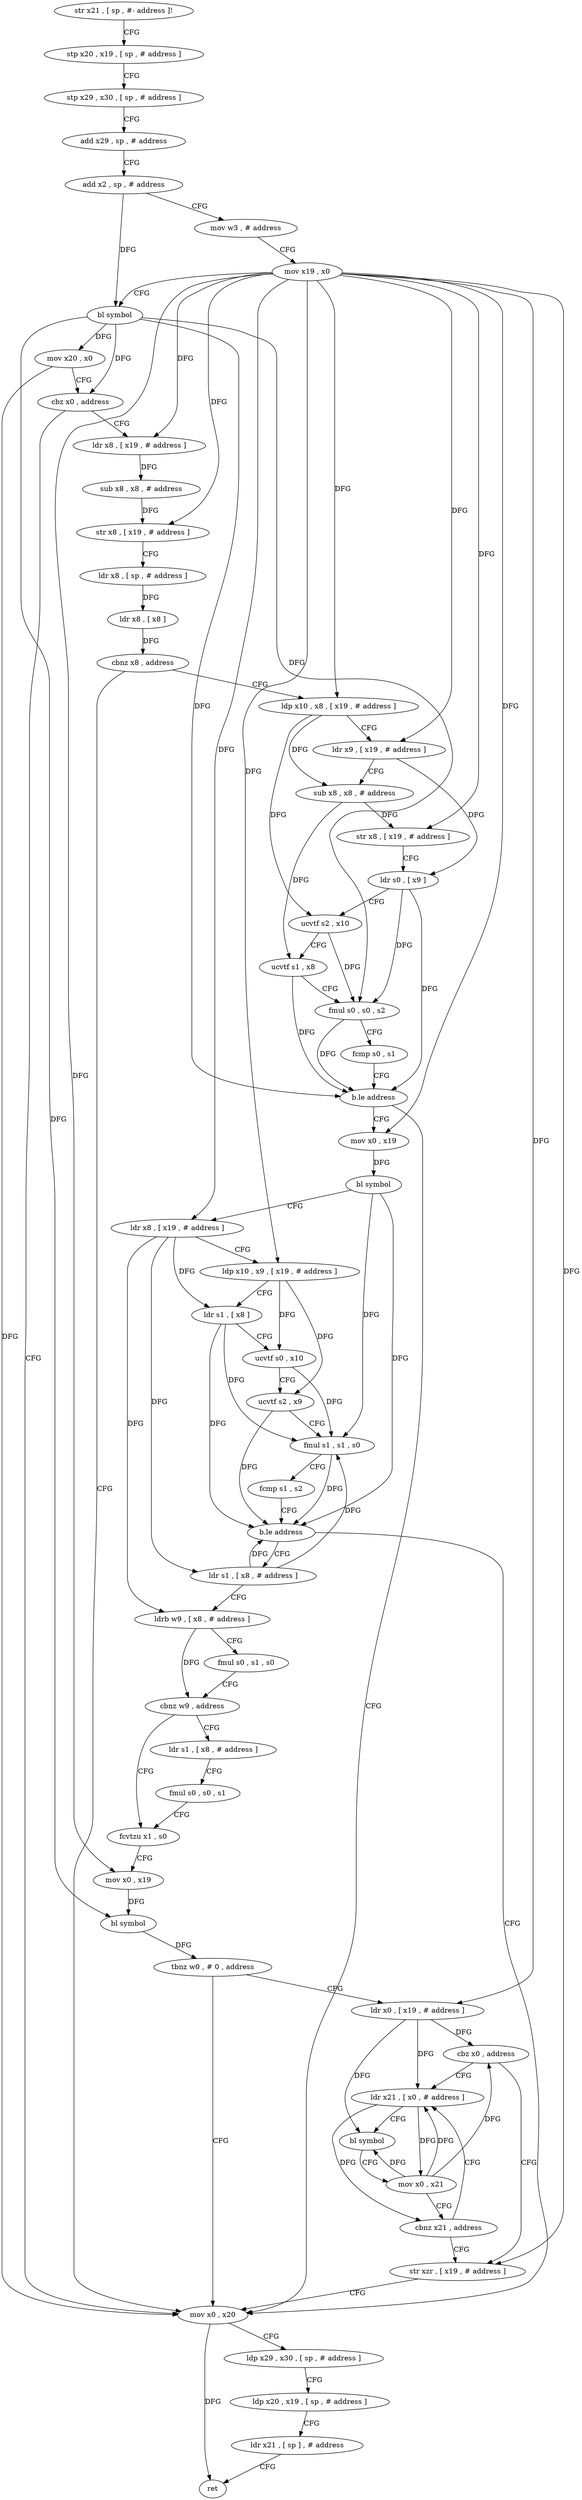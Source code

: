 digraph "func" {
"4222664" [label = "str x21 , [ sp , #- address ]!" ]
"4222668" [label = "stp x20 , x19 , [ sp , # address ]" ]
"4222672" [label = "stp x29 , x30 , [ sp , # address ]" ]
"4222676" [label = "add x29 , sp , # address" ]
"4222680" [label = "add x2 , sp , # address" ]
"4222684" [label = "mov w3 , # address" ]
"4222688" [label = "mov x19 , x0" ]
"4222692" [label = "bl symbol" ]
"4222696" [label = "mov x20 , x0" ]
"4222700" [label = "cbz x0 , address" ]
"4222876" [label = "mov x0 , x20" ]
"4222704" [label = "ldr x8 , [ x19 , # address ]" ]
"4222880" [label = "ldp x29 , x30 , [ sp , # address ]" ]
"4222884" [label = "ldp x20 , x19 , [ sp , # address ]" ]
"4222888" [label = "ldr x21 , [ sp ] , # address" ]
"4222892" [label = "ret" ]
"4222708" [label = "sub x8 , x8 , # address" ]
"4222712" [label = "str x8 , [ x19 , # address ]" ]
"4222716" [label = "ldr x8 , [ sp , # address ]" ]
"4222720" [label = "ldr x8 , [ x8 ]" ]
"4222724" [label = "cbnz x8 , address" ]
"4222728" [label = "ldp x10 , x8 , [ x19 , # address ]" ]
"4222732" [label = "ldr x9 , [ x19 , # address ]" ]
"4222736" [label = "sub x8 , x8 , # address" ]
"4222740" [label = "str x8 , [ x19 , # address ]" ]
"4222744" [label = "ldr s0 , [ x9 ]" ]
"4222748" [label = "ucvtf s2 , x10" ]
"4222752" [label = "ucvtf s1 , x8" ]
"4222756" [label = "fmul s0 , s0 , s2" ]
"4222760" [label = "fcmp s0 , s1" ]
"4222764" [label = "b.le address" ]
"4222768" [label = "mov x0 , x19" ]
"4222772" [label = "bl symbol" ]
"4222776" [label = "ldr x8 , [ x19 , # address ]" ]
"4222780" [label = "ldp x10 , x9 , [ x19 , # address ]" ]
"4222784" [label = "ldr s1 , [ x8 ]" ]
"4222788" [label = "ucvtf s0 , x10" ]
"4222792" [label = "ucvtf s2 , x9" ]
"4222796" [label = "fmul s1 , s1 , s0" ]
"4222800" [label = "fcmp s1 , s2" ]
"4222804" [label = "b.le address" ]
"4222808" [label = "ldr s1 , [ x8 , # address ]" ]
"4222812" [label = "ldrb w9 , [ x8 , # address ]" ]
"4222816" [label = "fmul s0 , s1 , s0" ]
"4222820" [label = "cbnz w9 , address" ]
"4222832" [label = "fcvtzu x1 , s0" ]
"4222824" [label = "ldr s1 , [ x8 , # address ]" ]
"4222836" [label = "mov x0 , x19" ]
"4222840" [label = "bl symbol" ]
"4222844" [label = "tbnz w0 , # 0 , address" ]
"4222848" [label = "ldr x0 , [ x19 , # address ]" ]
"4222828" [label = "fmul s0 , s0 , s1" ]
"4222852" [label = "cbz x0 , address" ]
"4222872" [label = "str xzr , [ x19 , # address ]" ]
"4222856" [label = "ldr x21 , [ x0 , # address ]" ]
"4222860" [label = "bl symbol" ]
"4222864" [label = "mov x0 , x21" ]
"4222868" [label = "cbnz x21 , address" ]
"4222664" -> "4222668" [ label = "CFG" ]
"4222668" -> "4222672" [ label = "CFG" ]
"4222672" -> "4222676" [ label = "CFG" ]
"4222676" -> "4222680" [ label = "CFG" ]
"4222680" -> "4222684" [ label = "CFG" ]
"4222680" -> "4222692" [ label = "DFG" ]
"4222684" -> "4222688" [ label = "CFG" ]
"4222688" -> "4222692" [ label = "CFG" ]
"4222688" -> "4222704" [ label = "DFG" ]
"4222688" -> "4222712" [ label = "DFG" ]
"4222688" -> "4222728" [ label = "DFG" ]
"4222688" -> "4222732" [ label = "DFG" ]
"4222688" -> "4222740" [ label = "DFG" ]
"4222688" -> "4222768" [ label = "DFG" ]
"4222688" -> "4222776" [ label = "DFG" ]
"4222688" -> "4222780" [ label = "DFG" ]
"4222688" -> "4222836" [ label = "DFG" ]
"4222688" -> "4222848" [ label = "DFG" ]
"4222688" -> "4222872" [ label = "DFG" ]
"4222692" -> "4222696" [ label = "DFG" ]
"4222692" -> "4222700" [ label = "DFG" ]
"4222692" -> "4222840" [ label = "DFG" ]
"4222692" -> "4222756" [ label = "DFG" ]
"4222692" -> "4222764" [ label = "DFG" ]
"4222696" -> "4222700" [ label = "CFG" ]
"4222696" -> "4222876" [ label = "DFG" ]
"4222700" -> "4222876" [ label = "CFG" ]
"4222700" -> "4222704" [ label = "CFG" ]
"4222876" -> "4222880" [ label = "CFG" ]
"4222876" -> "4222892" [ label = "DFG" ]
"4222704" -> "4222708" [ label = "DFG" ]
"4222880" -> "4222884" [ label = "CFG" ]
"4222884" -> "4222888" [ label = "CFG" ]
"4222888" -> "4222892" [ label = "CFG" ]
"4222708" -> "4222712" [ label = "DFG" ]
"4222712" -> "4222716" [ label = "CFG" ]
"4222716" -> "4222720" [ label = "DFG" ]
"4222720" -> "4222724" [ label = "DFG" ]
"4222724" -> "4222876" [ label = "CFG" ]
"4222724" -> "4222728" [ label = "CFG" ]
"4222728" -> "4222732" [ label = "CFG" ]
"4222728" -> "4222748" [ label = "DFG" ]
"4222728" -> "4222736" [ label = "DFG" ]
"4222732" -> "4222736" [ label = "CFG" ]
"4222732" -> "4222744" [ label = "DFG" ]
"4222736" -> "4222740" [ label = "DFG" ]
"4222736" -> "4222752" [ label = "DFG" ]
"4222740" -> "4222744" [ label = "CFG" ]
"4222744" -> "4222748" [ label = "CFG" ]
"4222744" -> "4222756" [ label = "DFG" ]
"4222744" -> "4222764" [ label = "DFG" ]
"4222748" -> "4222752" [ label = "CFG" ]
"4222748" -> "4222756" [ label = "DFG" ]
"4222752" -> "4222756" [ label = "CFG" ]
"4222752" -> "4222764" [ label = "DFG" ]
"4222756" -> "4222760" [ label = "CFG" ]
"4222756" -> "4222764" [ label = "DFG" ]
"4222760" -> "4222764" [ label = "CFG" ]
"4222764" -> "4222876" [ label = "CFG" ]
"4222764" -> "4222768" [ label = "CFG" ]
"4222768" -> "4222772" [ label = "DFG" ]
"4222772" -> "4222776" [ label = "CFG" ]
"4222772" -> "4222796" [ label = "DFG" ]
"4222772" -> "4222804" [ label = "DFG" ]
"4222776" -> "4222780" [ label = "CFG" ]
"4222776" -> "4222784" [ label = "DFG" ]
"4222776" -> "4222808" [ label = "DFG" ]
"4222776" -> "4222812" [ label = "DFG" ]
"4222780" -> "4222784" [ label = "CFG" ]
"4222780" -> "4222788" [ label = "DFG" ]
"4222780" -> "4222792" [ label = "DFG" ]
"4222784" -> "4222788" [ label = "CFG" ]
"4222784" -> "4222796" [ label = "DFG" ]
"4222784" -> "4222804" [ label = "DFG" ]
"4222788" -> "4222792" [ label = "CFG" ]
"4222788" -> "4222796" [ label = "DFG" ]
"4222792" -> "4222796" [ label = "CFG" ]
"4222792" -> "4222804" [ label = "DFG" ]
"4222796" -> "4222800" [ label = "CFG" ]
"4222796" -> "4222804" [ label = "DFG" ]
"4222800" -> "4222804" [ label = "CFG" ]
"4222804" -> "4222876" [ label = "CFG" ]
"4222804" -> "4222808" [ label = "CFG" ]
"4222808" -> "4222812" [ label = "CFG" ]
"4222808" -> "4222796" [ label = "DFG" ]
"4222808" -> "4222804" [ label = "DFG" ]
"4222812" -> "4222816" [ label = "CFG" ]
"4222812" -> "4222820" [ label = "DFG" ]
"4222816" -> "4222820" [ label = "CFG" ]
"4222820" -> "4222832" [ label = "CFG" ]
"4222820" -> "4222824" [ label = "CFG" ]
"4222832" -> "4222836" [ label = "CFG" ]
"4222824" -> "4222828" [ label = "CFG" ]
"4222836" -> "4222840" [ label = "DFG" ]
"4222840" -> "4222844" [ label = "DFG" ]
"4222844" -> "4222876" [ label = "CFG" ]
"4222844" -> "4222848" [ label = "CFG" ]
"4222848" -> "4222852" [ label = "DFG" ]
"4222848" -> "4222856" [ label = "DFG" ]
"4222848" -> "4222860" [ label = "DFG" ]
"4222828" -> "4222832" [ label = "CFG" ]
"4222852" -> "4222872" [ label = "CFG" ]
"4222852" -> "4222856" [ label = "CFG" ]
"4222872" -> "4222876" [ label = "CFG" ]
"4222856" -> "4222860" [ label = "CFG" ]
"4222856" -> "4222864" [ label = "DFG" ]
"4222856" -> "4222868" [ label = "DFG" ]
"4222860" -> "4222864" [ label = "CFG" ]
"4222864" -> "4222868" [ label = "CFG" ]
"4222864" -> "4222852" [ label = "DFG" ]
"4222864" -> "4222856" [ label = "DFG" ]
"4222864" -> "4222860" [ label = "DFG" ]
"4222868" -> "4222856" [ label = "CFG" ]
"4222868" -> "4222872" [ label = "CFG" ]
}

